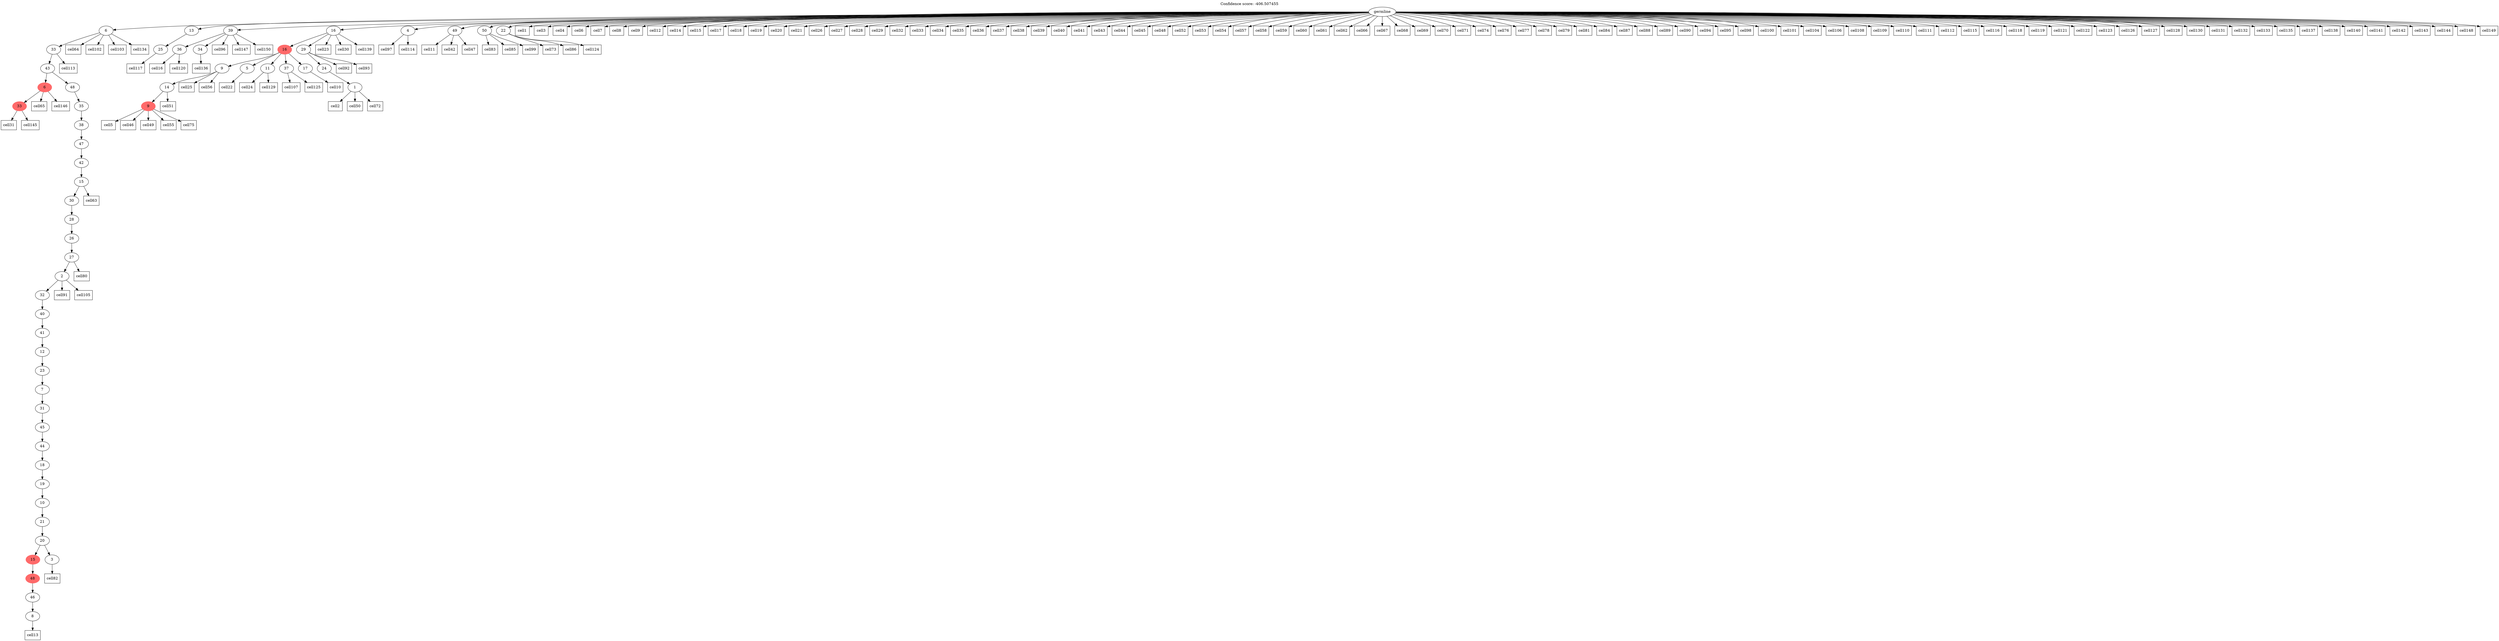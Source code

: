digraph g {
	"54" -> "55";
	"55" [color=indianred1, style=filled, label="33"];
	"52" -> "53";
	"53" [label="8"];
	"51" -> "52";
	"52" [label="46"];
	"50" -> "51";
	"51" [color=indianred1, style=filled, label="48"];
	"48" -> "49";
	"49" [label="3"];
	"48" -> "50";
	"50" [color=indianred1, style=filled, label="15"];
	"47" -> "48";
	"48" [label="20"];
	"46" -> "47";
	"47" [label="21"];
	"45" -> "46";
	"46" [label="10"];
	"44" -> "45";
	"45" [label="19"];
	"43" -> "44";
	"44" [label="18"];
	"42" -> "43";
	"43" [label="44"];
	"41" -> "42";
	"42" [label="45"];
	"40" -> "41";
	"41" [label="31"];
	"39" -> "40";
	"40" [label="7"];
	"38" -> "39";
	"39" [label="23"];
	"37" -> "38";
	"38" [label="12"];
	"36" -> "37";
	"37" [label="41"];
	"35" -> "36";
	"36" [label="40"];
	"34" -> "35";
	"35" [label="32"];
	"33" -> "34";
	"34" [label="2"];
	"32" -> "33";
	"33" [label="27"];
	"31" -> "32";
	"32" [label="26"];
	"30" -> "31";
	"31" [label="28"];
	"29" -> "30";
	"30" [label="30"];
	"28" -> "29";
	"29" [label="15"];
	"27" -> "28";
	"28" [label="42"];
	"26" -> "27";
	"27" [label="47"];
	"25" -> "26";
	"26" [label="38"];
	"24" -> "25";
	"25" [label="35"];
	"23" -> "24";
	"24" [label="48"];
	"23" -> "54";
	"54" [color=indianred1, style=filled, label="6"];
	"22" -> "23";
	"23" [label="43"];
	"21" -> "22";
	"22" [label="33"];
	"19" -> "20";
	"20" [label="25"];
	"14" -> "15";
	"15" [label="36"];
	"14" -> "16";
	"16" [label="34"];
	"11" -> "12";
	"12" [color=indianred1, style=filled, label="9"];
	"10" -> "11";
	"11" [label="14"];
	"5" -> "6";
	"6" [label="5"];
	"5" -> "7";
	"7" [label="11"];
	"5" -> "8";
	"8" [label="37"];
	"5" -> "9";
	"9" [label="17"];
	"5" -> "10";
	"10" [label="9"];
	"3" -> "4";
	"4" [label="1"];
	"2" -> "3";
	"3" [label="24"];
	"1" -> "2";
	"2" [label="29"];
	"1" -> "5";
	"5" [color=indianred1, style=filled, label="16"];
	"0" -> "1";
	"1" [label="16"];
	"0" -> "13";
	"13" [label="4"];
	"0" -> "14";
	"14" [label="39"];
	"0" -> "17";
	"17" [label="49"];
	"0" -> "18";
	"18" [label="50"];
	"0" -> "19";
	"19" [label="13"];
	"0" -> "21";
	"21" [label="6"];
	"0" -> "56";
	"56" [label="22"];
	"0" [label="germline"];
	"0" -> "cell1";
	"cell1" [shape=box];
	"4" -> "cell2";
	"cell2" [shape=box];
	"0" -> "cell3";
	"cell3" [shape=box];
	"0" -> "cell4";
	"cell4" [shape=box];
	"12" -> "cell5";
	"cell5" [shape=box];
	"0" -> "cell6";
	"cell6" [shape=box];
	"0" -> "cell7";
	"cell7" [shape=box];
	"0" -> "cell8";
	"cell8" [shape=box];
	"0" -> "cell9";
	"cell9" [shape=box];
	"9" -> "cell10";
	"cell10" [shape=box];
	"17" -> "cell11";
	"cell11" [shape=box];
	"0" -> "cell12";
	"cell12" [shape=box];
	"53" -> "cell13";
	"cell13" [shape=box];
	"0" -> "cell14";
	"cell14" [shape=box];
	"0" -> "cell15";
	"cell15" [shape=box];
	"15" -> "cell16";
	"cell16" [shape=box];
	"0" -> "cell17";
	"cell17" [shape=box];
	"0" -> "cell18";
	"cell18" [shape=box];
	"0" -> "cell19";
	"cell19" [shape=box];
	"0" -> "cell20";
	"cell20" [shape=box];
	"0" -> "cell21";
	"cell21" [shape=box];
	"6" -> "cell22";
	"cell22" [shape=box];
	"1" -> "cell23";
	"cell23" [shape=box];
	"7" -> "cell24";
	"cell24" [shape=box];
	"10" -> "cell25";
	"cell25" [shape=box];
	"0" -> "cell26";
	"cell26" [shape=box];
	"0" -> "cell27";
	"cell27" [shape=box];
	"0" -> "cell28";
	"cell28" [shape=box];
	"0" -> "cell29";
	"cell29" [shape=box];
	"1" -> "cell30";
	"cell30" [shape=box];
	"55" -> "cell31";
	"cell31" [shape=box];
	"0" -> "cell32";
	"cell32" [shape=box];
	"0" -> "cell33";
	"cell33" [shape=box];
	"0" -> "cell34";
	"cell34" [shape=box];
	"0" -> "cell35";
	"cell35" [shape=box];
	"0" -> "cell36";
	"cell36" [shape=box];
	"0" -> "cell37";
	"cell37" [shape=box];
	"0" -> "cell38";
	"cell38" [shape=box];
	"0" -> "cell39";
	"cell39" [shape=box];
	"0" -> "cell40";
	"cell40" [shape=box];
	"0" -> "cell41";
	"cell41" [shape=box];
	"17" -> "cell42";
	"cell42" [shape=box];
	"0" -> "cell43";
	"cell43" [shape=box];
	"0" -> "cell44";
	"cell44" [shape=box];
	"0" -> "cell45";
	"cell45" [shape=box];
	"12" -> "cell46";
	"cell46" [shape=box];
	"17" -> "cell47";
	"cell47" [shape=box];
	"0" -> "cell48";
	"cell48" [shape=box];
	"12" -> "cell49";
	"cell49" [shape=box];
	"4" -> "cell50";
	"cell50" [shape=box];
	"11" -> "cell51";
	"cell51" [shape=box];
	"0" -> "cell52";
	"cell52" [shape=box];
	"0" -> "cell53";
	"cell53" [shape=box];
	"0" -> "cell54";
	"cell54" [shape=box];
	"12" -> "cell55";
	"cell55" [shape=box];
	"10" -> "cell56";
	"cell56" [shape=box];
	"0" -> "cell57";
	"cell57" [shape=box];
	"0" -> "cell58";
	"cell58" [shape=box];
	"0" -> "cell59";
	"cell59" [shape=box];
	"0" -> "cell60";
	"cell60" [shape=box];
	"0" -> "cell61";
	"cell61" [shape=box];
	"0" -> "cell62";
	"cell62" [shape=box];
	"29" -> "cell63";
	"cell63" [shape=box];
	"21" -> "cell64";
	"cell64" [shape=box];
	"54" -> "cell65";
	"cell65" [shape=box];
	"0" -> "cell66";
	"cell66" [shape=box];
	"0" -> "cell67";
	"cell67" [shape=box];
	"0" -> "cell68";
	"cell68" [shape=box];
	"0" -> "cell69";
	"cell69" [shape=box];
	"0" -> "cell70";
	"cell70" [shape=box];
	"0" -> "cell71";
	"cell71" [shape=box];
	"4" -> "cell72";
	"cell72" [shape=box];
	"56" -> "cell73";
	"cell73" [shape=box];
	"0" -> "cell74";
	"cell74" [shape=box];
	"12" -> "cell75";
	"cell75" [shape=box];
	"0" -> "cell76";
	"cell76" [shape=box];
	"0" -> "cell77";
	"cell77" [shape=box];
	"0" -> "cell78";
	"cell78" [shape=box];
	"0" -> "cell79";
	"cell79" [shape=box];
	"33" -> "cell80";
	"cell80" [shape=box];
	"0" -> "cell81";
	"cell81" [shape=box];
	"49" -> "cell82";
	"cell82" [shape=box];
	"18" -> "cell83";
	"cell83" [shape=box];
	"0" -> "cell84";
	"cell84" [shape=box];
	"18" -> "cell85";
	"cell85" [shape=box];
	"56" -> "cell86";
	"cell86" [shape=box];
	"0" -> "cell87";
	"cell87" [shape=box];
	"0" -> "cell88";
	"cell88" [shape=box];
	"0" -> "cell89";
	"cell89" [shape=box];
	"0" -> "cell90";
	"cell90" [shape=box];
	"34" -> "cell91";
	"cell91" [shape=box];
	"2" -> "cell92";
	"cell92" [shape=box];
	"2" -> "cell93";
	"cell93" [shape=box];
	"0" -> "cell94";
	"cell94" [shape=box];
	"0" -> "cell95";
	"cell95" [shape=box];
	"14" -> "cell96";
	"cell96" [shape=box];
	"13" -> "cell97";
	"cell97" [shape=box];
	"0" -> "cell98";
	"cell98" [shape=box];
	"18" -> "cell99";
	"cell99" [shape=box];
	"0" -> "cell100";
	"cell100" [shape=box];
	"0" -> "cell101";
	"cell101" [shape=box];
	"21" -> "cell102";
	"cell102" [shape=box];
	"21" -> "cell103";
	"cell103" [shape=box];
	"0" -> "cell104";
	"cell104" [shape=box];
	"34" -> "cell105";
	"cell105" [shape=box];
	"0" -> "cell106";
	"cell106" [shape=box];
	"8" -> "cell107";
	"cell107" [shape=box];
	"0" -> "cell108";
	"cell108" [shape=box];
	"0" -> "cell109";
	"cell109" [shape=box];
	"0" -> "cell110";
	"cell110" [shape=box];
	"0" -> "cell111";
	"cell111" [shape=box];
	"0" -> "cell112";
	"cell112" [shape=box];
	"22" -> "cell113";
	"cell113" [shape=box];
	"13" -> "cell114";
	"cell114" [shape=box];
	"0" -> "cell115";
	"cell115" [shape=box];
	"0" -> "cell116";
	"cell116" [shape=box];
	"20" -> "cell117";
	"cell117" [shape=box];
	"0" -> "cell118";
	"cell118" [shape=box];
	"0" -> "cell119";
	"cell119" [shape=box];
	"15" -> "cell120";
	"cell120" [shape=box];
	"0" -> "cell121";
	"cell121" [shape=box];
	"0" -> "cell122";
	"cell122" [shape=box];
	"0" -> "cell123";
	"cell123" [shape=box];
	"56" -> "cell124";
	"cell124" [shape=box];
	"8" -> "cell125";
	"cell125" [shape=box];
	"0" -> "cell126";
	"cell126" [shape=box];
	"0" -> "cell127";
	"cell127" [shape=box];
	"0" -> "cell128";
	"cell128" [shape=box];
	"7" -> "cell129";
	"cell129" [shape=box];
	"0" -> "cell130";
	"cell130" [shape=box];
	"0" -> "cell131";
	"cell131" [shape=box];
	"0" -> "cell132";
	"cell132" [shape=box];
	"0" -> "cell133";
	"cell133" [shape=box];
	"21" -> "cell134";
	"cell134" [shape=box];
	"0" -> "cell135";
	"cell135" [shape=box];
	"16" -> "cell136";
	"cell136" [shape=box];
	"0" -> "cell137";
	"cell137" [shape=box];
	"0" -> "cell138";
	"cell138" [shape=box];
	"1" -> "cell139";
	"cell139" [shape=box];
	"0" -> "cell140";
	"cell140" [shape=box];
	"0" -> "cell141";
	"cell141" [shape=box];
	"0" -> "cell142";
	"cell142" [shape=box];
	"0" -> "cell143";
	"cell143" [shape=box];
	"0" -> "cell144";
	"cell144" [shape=box];
	"55" -> "cell145";
	"cell145" [shape=box];
	"54" -> "cell146";
	"cell146" [shape=box];
	"14" -> "cell147";
	"cell147" [shape=box];
	"0" -> "cell148";
	"cell148" [shape=box];
	"0" -> "cell149";
	"cell149" [shape=box];
	"14" -> "cell150";
	"cell150" [shape=box];
	labelloc="t";
	label="Confidence score: -406.507455";
}

